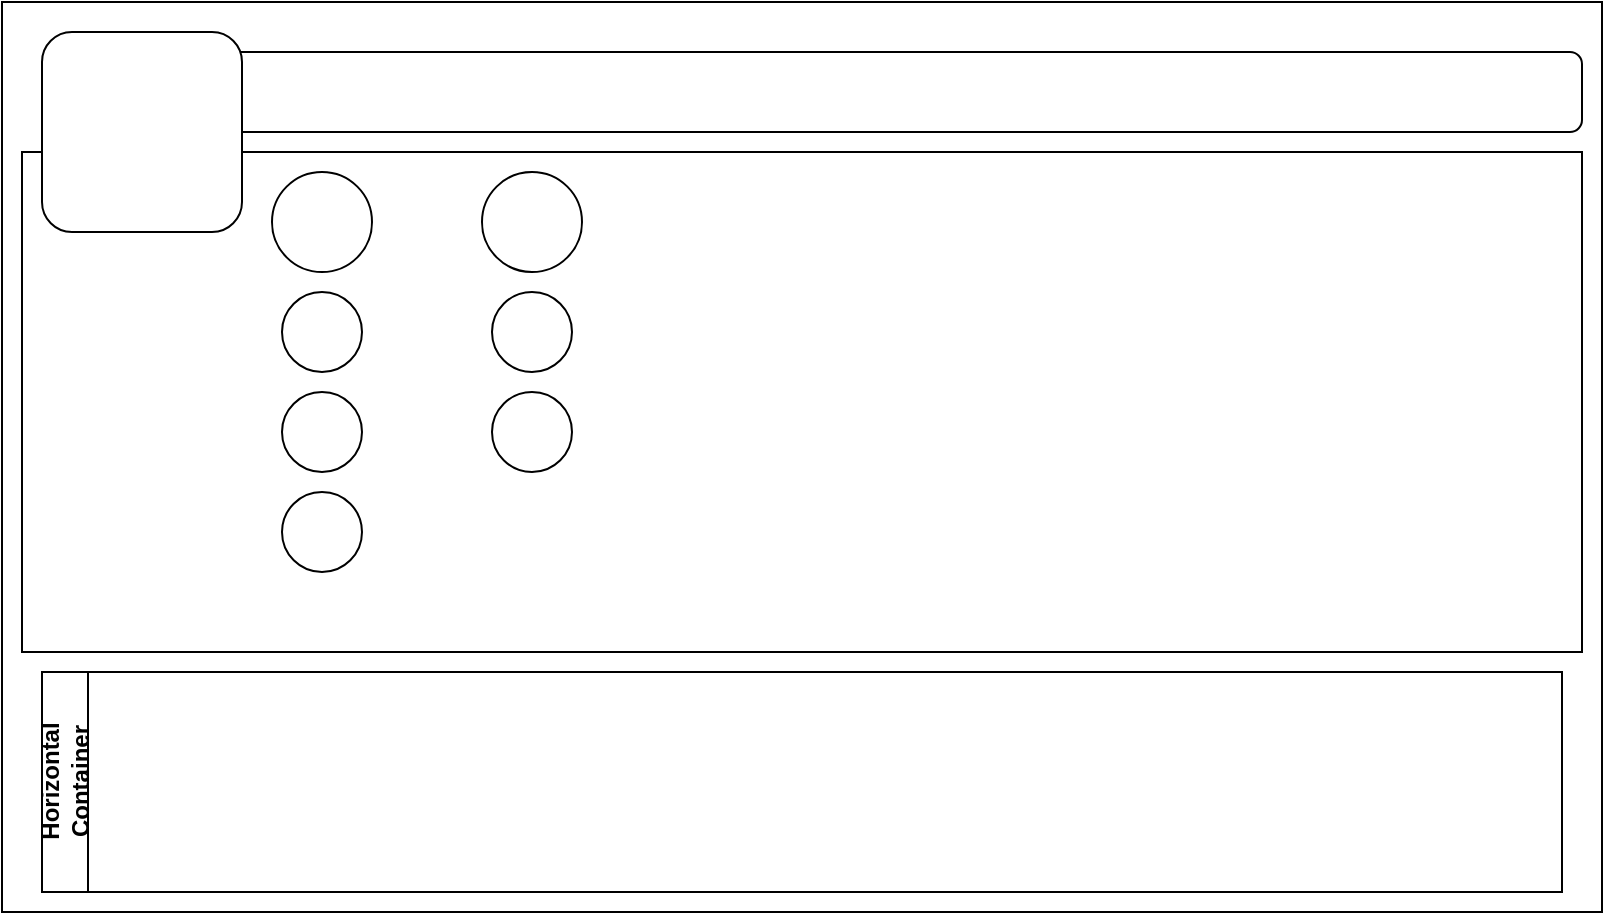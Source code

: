 <mxfile version="23.1.2" type="github">
  <diagram name="Page-1" id="s-W5pD7xYukalvyYx4Mm">
    <mxGraphModel dx="1578" dy="804" grid="1" gridSize="10" guides="1" tooltips="1" connect="1" arrows="1" fold="1" page="1" pageScale="1" pageWidth="5000" pageHeight="5000" math="0" shadow="0">
      <root>
        <mxCell id="0" />
        <mxCell id="1" parent="0" />
        <mxCell id="mxIFGxPGUhRat5Siqde1-1" value="" style="rounded=0;whiteSpace=wrap;html=1;" vertex="1" parent="1">
          <mxGeometry x="180" y="175" width="800" height="455" as="geometry" />
        </mxCell>
        <mxCell id="mxIFGxPGUhRat5Siqde1-7" value="" style="rounded=0;whiteSpace=wrap;html=1;" vertex="1" parent="1">
          <mxGeometry x="190" y="250" width="780" height="250" as="geometry" />
        </mxCell>
        <mxCell id="mxIFGxPGUhRat5Siqde1-4" value="" style="rounded=1;whiteSpace=wrap;html=1;" vertex="1" parent="1">
          <mxGeometry x="230" y="200" width="740" height="40" as="geometry" />
        </mxCell>
        <mxCell id="mxIFGxPGUhRat5Siqde1-5" value="Horizontal Container" style="swimlane;horizontal=0;whiteSpace=wrap;html=1;" vertex="1" parent="1">
          <mxGeometry x="200" y="510" width="760" height="110" as="geometry" />
        </mxCell>
        <mxCell id="mxIFGxPGUhRat5Siqde1-3" value="" style="rounded=1;whiteSpace=wrap;html=1;" vertex="1" parent="1">
          <mxGeometry x="200" y="190" width="100" height="100" as="geometry" />
        </mxCell>
        <mxCell id="mxIFGxPGUhRat5Siqde1-10" value="" style="ellipse;whiteSpace=wrap;html=1;" vertex="1" parent="1">
          <mxGeometry x="315" y="260" width="50" height="50" as="geometry" />
        </mxCell>
        <mxCell id="mxIFGxPGUhRat5Siqde1-11" value="" style="ellipse;whiteSpace=wrap;html=1;" vertex="1" parent="1">
          <mxGeometry x="320" y="320" width="40" height="40" as="geometry" />
        </mxCell>
        <mxCell id="mxIFGxPGUhRat5Siqde1-12" value="" style="ellipse;whiteSpace=wrap;html=1;" vertex="1" parent="1">
          <mxGeometry x="320" y="370" width="40" height="40" as="geometry" />
        </mxCell>
        <mxCell id="mxIFGxPGUhRat5Siqde1-13" value="" style="ellipse;whiteSpace=wrap;html=1;" vertex="1" parent="1">
          <mxGeometry x="320" y="420" width="40" height="40" as="geometry" />
        </mxCell>
        <mxCell id="mxIFGxPGUhRat5Siqde1-18" value="" style="ellipse;whiteSpace=wrap;html=1;" vertex="1" parent="1">
          <mxGeometry x="420" y="260" width="50" height="50" as="geometry" />
        </mxCell>
        <mxCell id="mxIFGxPGUhRat5Siqde1-19" value="" style="ellipse;whiteSpace=wrap;html=1;" vertex="1" parent="1">
          <mxGeometry x="425" y="320" width="40" height="40" as="geometry" />
        </mxCell>
        <mxCell id="mxIFGxPGUhRat5Siqde1-20" value="" style="ellipse;whiteSpace=wrap;html=1;" vertex="1" parent="1">
          <mxGeometry x="425" y="370" width="40" height="40" as="geometry" />
        </mxCell>
      </root>
    </mxGraphModel>
  </diagram>
</mxfile>
